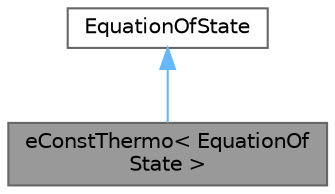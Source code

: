 digraph "eConstThermo&lt; EquationOfState &gt;"
{
 // LATEX_PDF_SIZE
  bgcolor="transparent";
  edge [fontname=Helvetica,fontsize=10,labelfontname=Helvetica,labelfontsize=10];
  node [fontname=Helvetica,fontsize=10,shape=box,height=0.2,width=0.4];
  Node1 [id="Node000001",label="eConstThermo\< EquationOf\lState \>",height=0.2,width=0.4,color="gray40", fillcolor="grey60", style="filled", fontcolor="black",tooltip="Constant properties thermodynamics package templated on an equation of state."];
  Node2 -> Node1 [id="edge1_Node000001_Node000002",dir="back",color="steelblue1",style="solid",tooltip=" "];
  Node2 [id="Node000002",label="EquationOfState",height=0.2,width=0.4,color="gray40", fillcolor="white", style="filled",tooltip=" "];
}
